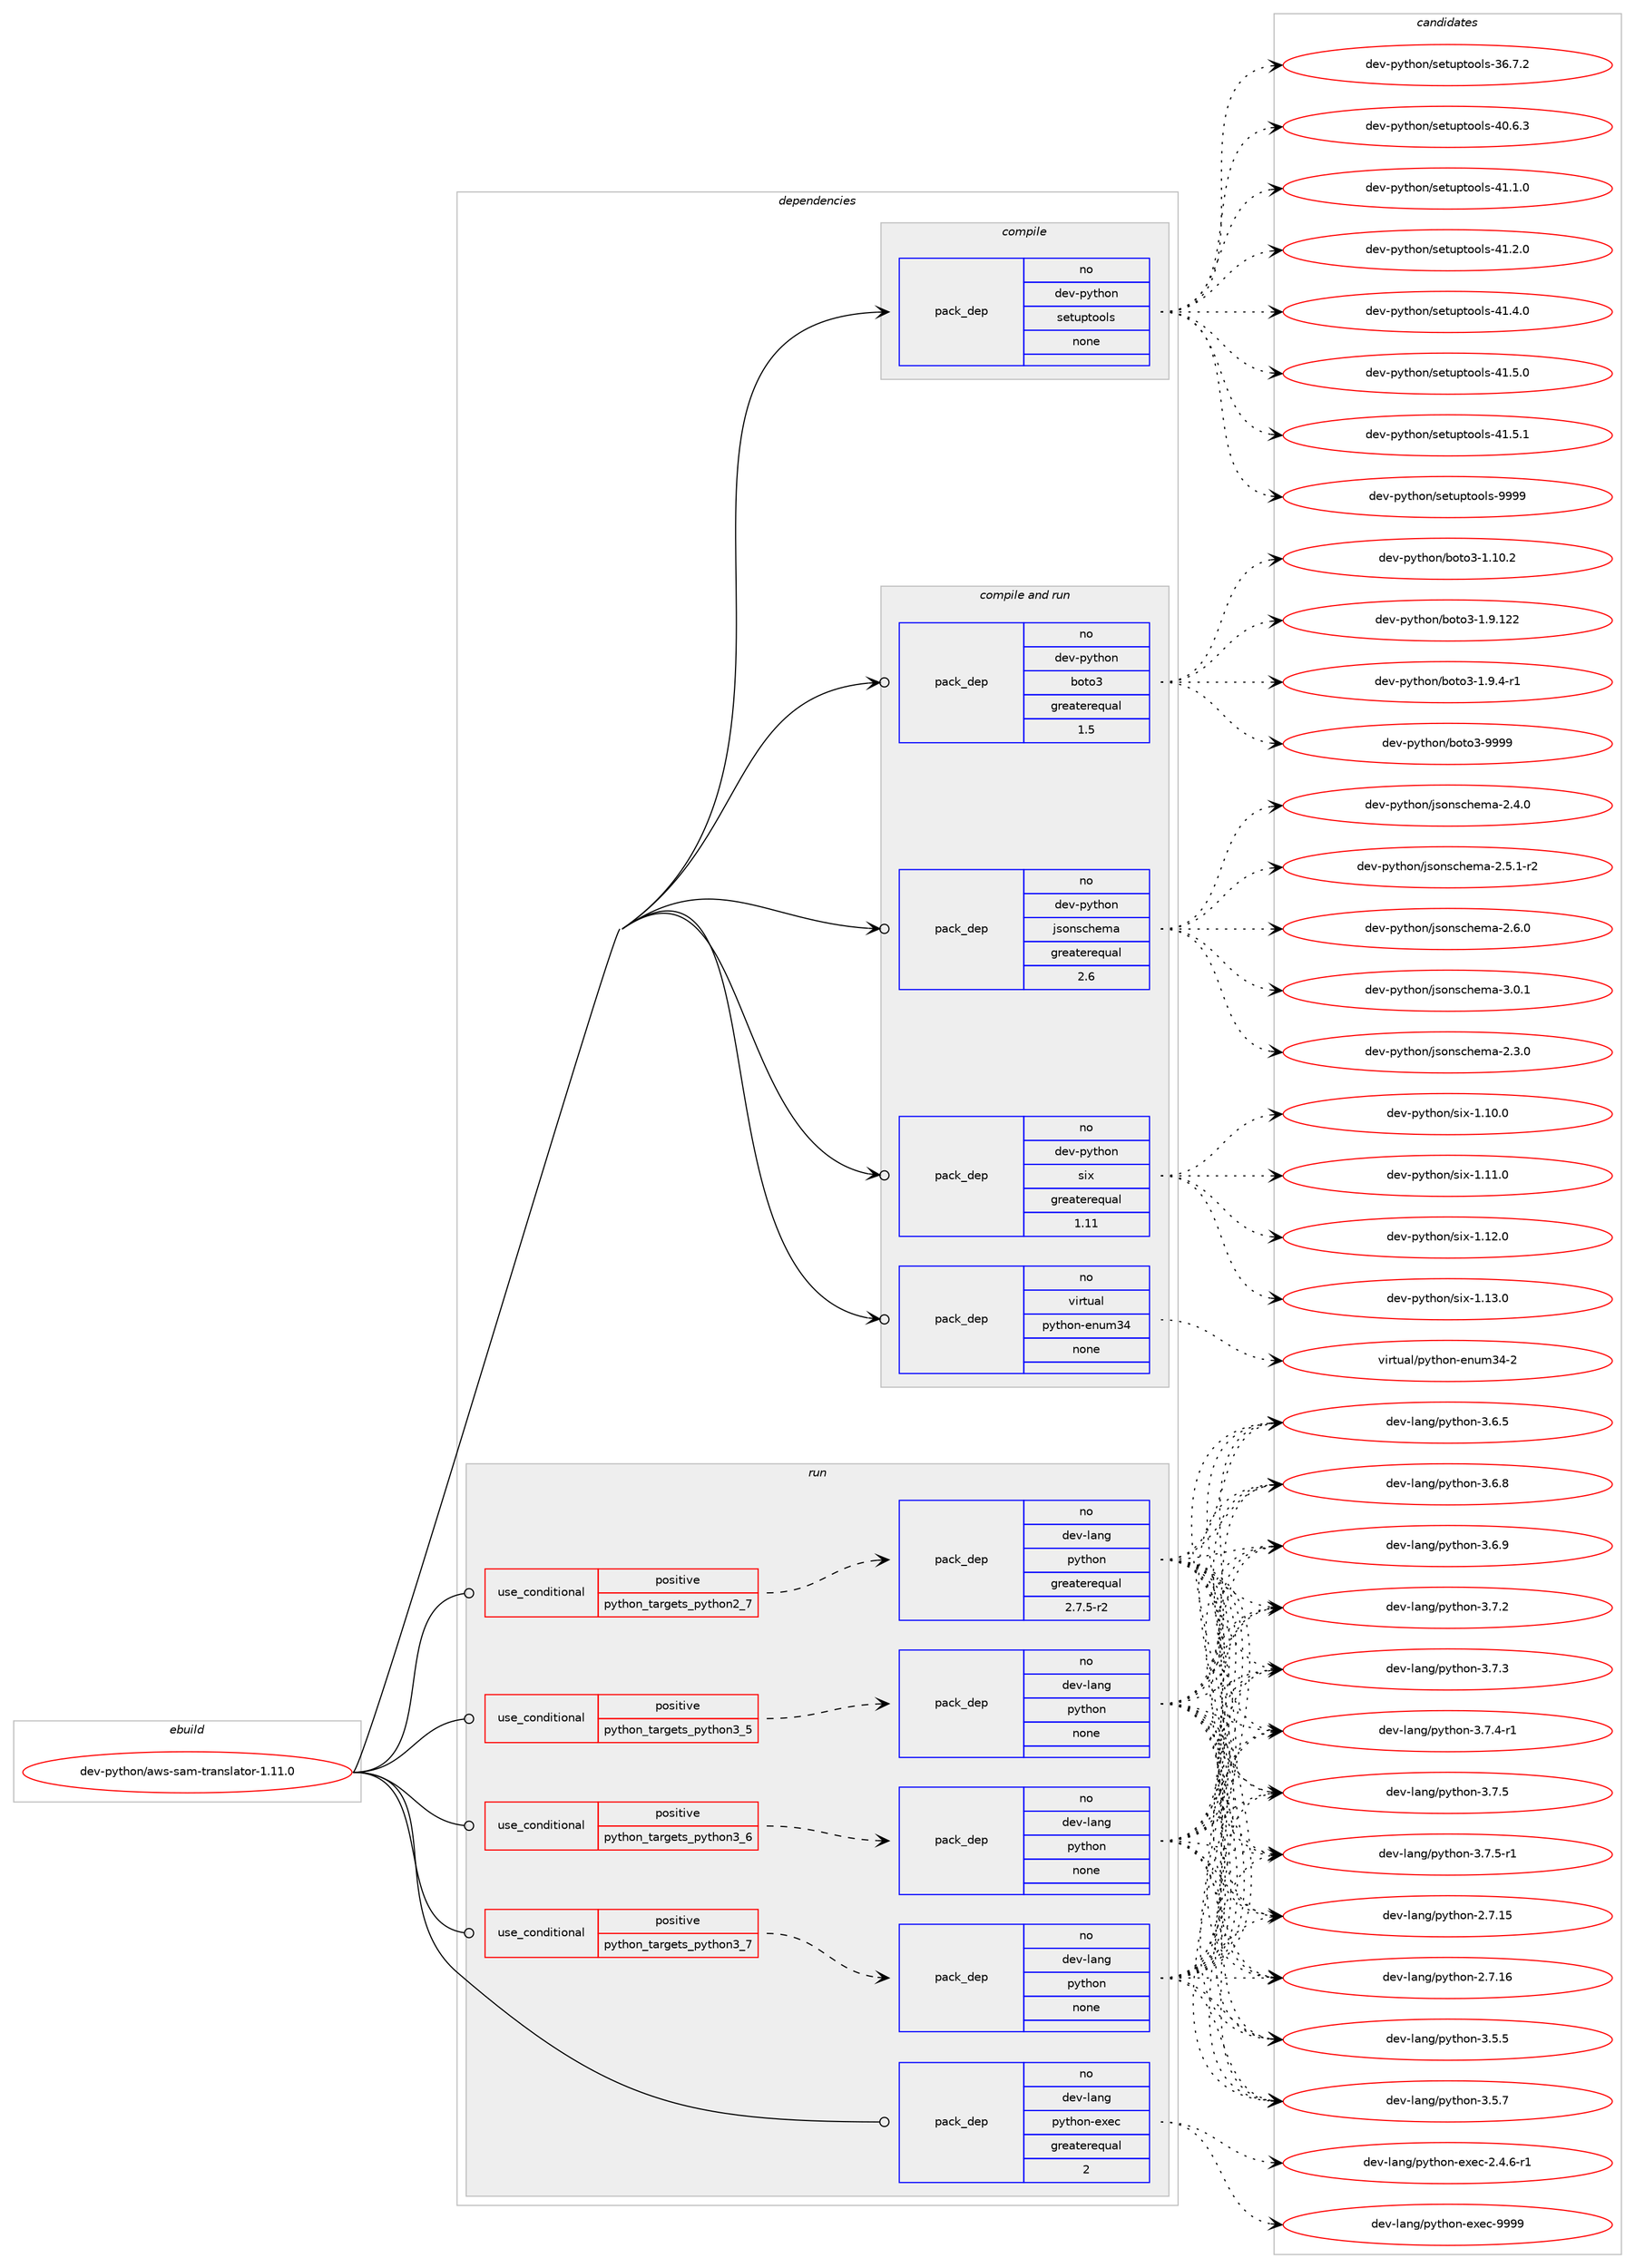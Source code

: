 digraph prolog {

# *************
# Graph options
# *************

newrank=true;
concentrate=true;
compound=true;
graph [rankdir=LR,fontname=Helvetica,fontsize=10,ranksep=1.5];#, ranksep=2.5, nodesep=0.2];
edge  [arrowhead=vee];
node  [fontname=Helvetica,fontsize=10];

# **********
# The ebuild
# **********

subgraph cluster_leftcol {
color=gray;
rank=same;
label=<<i>ebuild</i>>;
id [label="dev-python/aws-sam-translator-1.11.0", color=red, width=4, href="../dev-python/aws-sam-translator-1.11.0.svg"];
}

# ****************
# The dependencies
# ****************

subgraph cluster_midcol {
color=gray;
label=<<i>dependencies</i>>;
subgraph cluster_compile {
fillcolor="#eeeeee";
style=filled;
label=<<i>compile</i>>;
subgraph pack447323 {
dependency595676 [label=<<TABLE BORDER="0" CELLBORDER="1" CELLSPACING="0" CELLPADDING="4" WIDTH="220"><TR><TD ROWSPAN="6" CELLPADDING="30">pack_dep</TD></TR><TR><TD WIDTH="110">no</TD></TR><TR><TD>dev-python</TD></TR><TR><TD>setuptools</TD></TR><TR><TD>none</TD></TR><TR><TD></TD></TR></TABLE>>, shape=none, color=blue];
}
id:e -> dependency595676:w [weight=20,style="solid",arrowhead="vee"];
}
subgraph cluster_compileandrun {
fillcolor="#eeeeee";
style=filled;
label=<<i>compile and run</i>>;
subgraph pack447324 {
dependency595677 [label=<<TABLE BORDER="0" CELLBORDER="1" CELLSPACING="0" CELLPADDING="4" WIDTH="220"><TR><TD ROWSPAN="6" CELLPADDING="30">pack_dep</TD></TR><TR><TD WIDTH="110">no</TD></TR><TR><TD>dev-python</TD></TR><TR><TD>boto3</TD></TR><TR><TD>greaterequal</TD></TR><TR><TD>1.5</TD></TR></TABLE>>, shape=none, color=blue];
}
id:e -> dependency595677:w [weight=20,style="solid",arrowhead="odotvee"];
subgraph pack447325 {
dependency595678 [label=<<TABLE BORDER="0" CELLBORDER="1" CELLSPACING="0" CELLPADDING="4" WIDTH="220"><TR><TD ROWSPAN="6" CELLPADDING="30">pack_dep</TD></TR><TR><TD WIDTH="110">no</TD></TR><TR><TD>dev-python</TD></TR><TR><TD>jsonschema</TD></TR><TR><TD>greaterequal</TD></TR><TR><TD>2.6</TD></TR></TABLE>>, shape=none, color=blue];
}
id:e -> dependency595678:w [weight=20,style="solid",arrowhead="odotvee"];
subgraph pack447326 {
dependency595679 [label=<<TABLE BORDER="0" CELLBORDER="1" CELLSPACING="0" CELLPADDING="4" WIDTH="220"><TR><TD ROWSPAN="6" CELLPADDING="30">pack_dep</TD></TR><TR><TD WIDTH="110">no</TD></TR><TR><TD>dev-python</TD></TR><TR><TD>six</TD></TR><TR><TD>greaterequal</TD></TR><TR><TD>1.11</TD></TR></TABLE>>, shape=none, color=blue];
}
id:e -> dependency595679:w [weight=20,style="solid",arrowhead="odotvee"];
subgraph pack447327 {
dependency595680 [label=<<TABLE BORDER="0" CELLBORDER="1" CELLSPACING="0" CELLPADDING="4" WIDTH="220"><TR><TD ROWSPAN="6" CELLPADDING="30">pack_dep</TD></TR><TR><TD WIDTH="110">no</TD></TR><TR><TD>virtual</TD></TR><TR><TD>python-enum34</TD></TR><TR><TD>none</TD></TR><TR><TD></TD></TR></TABLE>>, shape=none, color=blue];
}
id:e -> dependency595680:w [weight=20,style="solid",arrowhead="odotvee"];
}
subgraph cluster_run {
fillcolor="#eeeeee";
style=filled;
label=<<i>run</i>>;
subgraph cond136580 {
dependency595681 [label=<<TABLE BORDER="0" CELLBORDER="1" CELLSPACING="0" CELLPADDING="4"><TR><TD ROWSPAN="3" CELLPADDING="10">use_conditional</TD></TR><TR><TD>positive</TD></TR><TR><TD>python_targets_python2_7</TD></TR></TABLE>>, shape=none, color=red];
subgraph pack447328 {
dependency595682 [label=<<TABLE BORDER="0" CELLBORDER="1" CELLSPACING="0" CELLPADDING="4" WIDTH="220"><TR><TD ROWSPAN="6" CELLPADDING="30">pack_dep</TD></TR><TR><TD WIDTH="110">no</TD></TR><TR><TD>dev-lang</TD></TR><TR><TD>python</TD></TR><TR><TD>greaterequal</TD></TR><TR><TD>2.7.5-r2</TD></TR></TABLE>>, shape=none, color=blue];
}
dependency595681:e -> dependency595682:w [weight=20,style="dashed",arrowhead="vee"];
}
id:e -> dependency595681:w [weight=20,style="solid",arrowhead="odot"];
subgraph cond136581 {
dependency595683 [label=<<TABLE BORDER="0" CELLBORDER="1" CELLSPACING="0" CELLPADDING="4"><TR><TD ROWSPAN="3" CELLPADDING="10">use_conditional</TD></TR><TR><TD>positive</TD></TR><TR><TD>python_targets_python3_5</TD></TR></TABLE>>, shape=none, color=red];
subgraph pack447329 {
dependency595684 [label=<<TABLE BORDER="0" CELLBORDER="1" CELLSPACING="0" CELLPADDING="4" WIDTH="220"><TR><TD ROWSPAN="6" CELLPADDING="30">pack_dep</TD></TR><TR><TD WIDTH="110">no</TD></TR><TR><TD>dev-lang</TD></TR><TR><TD>python</TD></TR><TR><TD>none</TD></TR><TR><TD></TD></TR></TABLE>>, shape=none, color=blue];
}
dependency595683:e -> dependency595684:w [weight=20,style="dashed",arrowhead="vee"];
}
id:e -> dependency595683:w [weight=20,style="solid",arrowhead="odot"];
subgraph cond136582 {
dependency595685 [label=<<TABLE BORDER="0" CELLBORDER="1" CELLSPACING="0" CELLPADDING="4"><TR><TD ROWSPAN="3" CELLPADDING="10">use_conditional</TD></TR><TR><TD>positive</TD></TR><TR><TD>python_targets_python3_6</TD></TR></TABLE>>, shape=none, color=red];
subgraph pack447330 {
dependency595686 [label=<<TABLE BORDER="0" CELLBORDER="1" CELLSPACING="0" CELLPADDING="4" WIDTH="220"><TR><TD ROWSPAN="6" CELLPADDING="30">pack_dep</TD></TR><TR><TD WIDTH="110">no</TD></TR><TR><TD>dev-lang</TD></TR><TR><TD>python</TD></TR><TR><TD>none</TD></TR><TR><TD></TD></TR></TABLE>>, shape=none, color=blue];
}
dependency595685:e -> dependency595686:w [weight=20,style="dashed",arrowhead="vee"];
}
id:e -> dependency595685:w [weight=20,style="solid",arrowhead="odot"];
subgraph cond136583 {
dependency595687 [label=<<TABLE BORDER="0" CELLBORDER="1" CELLSPACING="0" CELLPADDING="4"><TR><TD ROWSPAN="3" CELLPADDING="10">use_conditional</TD></TR><TR><TD>positive</TD></TR><TR><TD>python_targets_python3_7</TD></TR></TABLE>>, shape=none, color=red];
subgraph pack447331 {
dependency595688 [label=<<TABLE BORDER="0" CELLBORDER="1" CELLSPACING="0" CELLPADDING="4" WIDTH="220"><TR><TD ROWSPAN="6" CELLPADDING="30">pack_dep</TD></TR><TR><TD WIDTH="110">no</TD></TR><TR><TD>dev-lang</TD></TR><TR><TD>python</TD></TR><TR><TD>none</TD></TR><TR><TD></TD></TR></TABLE>>, shape=none, color=blue];
}
dependency595687:e -> dependency595688:w [weight=20,style="dashed",arrowhead="vee"];
}
id:e -> dependency595687:w [weight=20,style="solid",arrowhead="odot"];
subgraph pack447332 {
dependency595689 [label=<<TABLE BORDER="0" CELLBORDER="1" CELLSPACING="0" CELLPADDING="4" WIDTH="220"><TR><TD ROWSPAN="6" CELLPADDING="30">pack_dep</TD></TR><TR><TD WIDTH="110">no</TD></TR><TR><TD>dev-lang</TD></TR><TR><TD>python-exec</TD></TR><TR><TD>greaterequal</TD></TR><TR><TD>2</TD></TR></TABLE>>, shape=none, color=blue];
}
id:e -> dependency595689:w [weight=20,style="solid",arrowhead="odot"];
}
}

# **************
# The candidates
# **************

subgraph cluster_choices {
rank=same;
color=gray;
label=<<i>candidates</i>>;

subgraph choice447323 {
color=black;
nodesep=1;
choice100101118451121211161041111104711510111611711211611111110811545515446554650 [label="dev-python/setuptools-36.7.2", color=red, width=4,href="../dev-python/setuptools-36.7.2.svg"];
choice100101118451121211161041111104711510111611711211611111110811545524846544651 [label="dev-python/setuptools-40.6.3", color=red, width=4,href="../dev-python/setuptools-40.6.3.svg"];
choice100101118451121211161041111104711510111611711211611111110811545524946494648 [label="dev-python/setuptools-41.1.0", color=red, width=4,href="../dev-python/setuptools-41.1.0.svg"];
choice100101118451121211161041111104711510111611711211611111110811545524946504648 [label="dev-python/setuptools-41.2.0", color=red, width=4,href="../dev-python/setuptools-41.2.0.svg"];
choice100101118451121211161041111104711510111611711211611111110811545524946524648 [label="dev-python/setuptools-41.4.0", color=red, width=4,href="../dev-python/setuptools-41.4.0.svg"];
choice100101118451121211161041111104711510111611711211611111110811545524946534648 [label="dev-python/setuptools-41.5.0", color=red, width=4,href="../dev-python/setuptools-41.5.0.svg"];
choice100101118451121211161041111104711510111611711211611111110811545524946534649 [label="dev-python/setuptools-41.5.1", color=red, width=4,href="../dev-python/setuptools-41.5.1.svg"];
choice10010111845112121116104111110471151011161171121161111111081154557575757 [label="dev-python/setuptools-9999", color=red, width=4,href="../dev-python/setuptools-9999.svg"];
dependency595676:e -> choice100101118451121211161041111104711510111611711211611111110811545515446554650:w [style=dotted,weight="100"];
dependency595676:e -> choice100101118451121211161041111104711510111611711211611111110811545524846544651:w [style=dotted,weight="100"];
dependency595676:e -> choice100101118451121211161041111104711510111611711211611111110811545524946494648:w [style=dotted,weight="100"];
dependency595676:e -> choice100101118451121211161041111104711510111611711211611111110811545524946504648:w [style=dotted,weight="100"];
dependency595676:e -> choice100101118451121211161041111104711510111611711211611111110811545524946524648:w [style=dotted,weight="100"];
dependency595676:e -> choice100101118451121211161041111104711510111611711211611111110811545524946534648:w [style=dotted,weight="100"];
dependency595676:e -> choice100101118451121211161041111104711510111611711211611111110811545524946534649:w [style=dotted,weight="100"];
dependency595676:e -> choice10010111845112121116104111110471151011161171121161111111081154557575757:w [style=dotted,weight="100"];
}
subgraph choice447324 {
color=black;
nodesep=1;
choice1001011184511212111610411111047981111161115145494649484650 [label="dev-python/boto3-1.10.2", color=red, width=4,href="../dev-python/boto3-1.10.2.svg"];
choice100101118451121211161041111104798111116111514549465746495050 [label="dev-python/boto3-1.9.122", color=red, width=4,href="../dev-python/boto3-1.9.122.svg"];
choice100101118451121211161041111104798111116111514549465746524511449 [label="dev-python/boto3-1.9.4-r1", color=red, width=4,href="../dev-python/boto3-1.9.4-r1.svg"];
choice100101118451121211161041111104798111116111514557575757 [label="dev-python/boto3-9999", color=red, width=4,href="../dev-python/boto3-9999.svg"];
dependency595677:e -> choice1001011184511212111610411111047981111161115145494649484650:w [style=dotted,weight="100"];
dependency595677:e -> choice100101118451121211161041111104798111116111514549465746495050:w [style=dotted,weight="100"];
dependency595677:e -> choice100101118451121211161041111104798111116111514549465746524511449:w [style=dotted,weight="100"];
dependency595677:e -> choice100101118451121211161041111104798111116111514557575757:w [style=dotted,weight="100"];
}
subgraph choice447325 {
color=black;
nodesep=1;
choice10010111845112121116104111110471061151111101159910410110997455046514648 [label="dev-python/jsonschema-2.3.0", color=red, width=4,href="../dev-python/jsonschema-2.3.0.svg"];
choice10010111845112121116104111110471061151111101159910410110997455046524648 [label="dev-python/jsonschema-2.4.0", color=red, width=4,href="../dev-python/jsonschema-2.4.0.svg"];
choice100101118451121211161041111104710611511111011599104101109974550465346494511450 [label="dev-python/jsonschema-2.5.1-r2", color=red, width=4,href="../dev-python/jsonschema-2.5.1-r2.svg"];
choice10010111845112121116104111110471061151111101159910410110997455046544648 [label="dev-python/jsonschema-2.6.0", color=red, width=4,href="../dev-python/jsonschema-2.6.0.svg"];
choice10010111845112121116104111110471061151111101159910410110997455146484649 [label="dev-python/jsonschema-3.0.1", color=red, width=4,href="../dev-python/jsonschema-3.0.1.svg"];
dependency595678:e -> choice10010111845112121116104111110471061151111101159910410110997455046514648:w [style=dotted,weight="100"];
dependency595678:e -> choice10010111845112121116104111110471061151111101159910410110997455046524648:w [style=dotted,weight="100"];
dependency595678:e -> choice100101118451121211161041111104710611511111011599104101109974550465346494511450:w [style=dotted,weight="100"];
dependency595678:e -> choice10010111845112121116104111110471061151111101159910410110997455046544648:w [style=dotted,weight="100"];
dependency595678:e -> choice10010111845112121116104111110471061151111101159910410110997455146484649:w [style=dotted,weight="100"];
}
subgraph choice447326 {
color=black;
nodesep=1;
choice100101118451121211161041111104711510512045494649484648 [label="dev-python/six-1.10.0", color=red, width=4,href="../dev-python/six-1.10.0.svg"];
choice100101118451121211161041111104711510512045494649494648 [label="dev-python/six-1.11.0", color=red, width=4,href="../dev-python/six-1.11.0.svg"];
choice100101118451121211161041111104711510512045494649504648 [label="dev-python/six-1.12.0", color=red, width=4,href="../dev-python/six-1.12.0.svg"];
choice100101118451121211161041111104711510512045494649514648 [label="dev-python/six-1.13.0", color=red, width=4,href="../dev-python/six-1.13.0.svg"];
dependency595679:e -> choice100101118451121211161041111104711510512045494649484648:w [style=dotted,weight="100"];
dependency595679:e -> choice100101118451121211161041111104711510512045494649494648:w [style=dotted,weight="100"];
dependency595679:e -> choice100101118451121211161041111104711510512045494649504648:w [style=dotted,weight="100"];
dependency595679:e -> choice100101118451121211161041111104711510512045494649514648:w [style=dotted,weight="100"];
}
subgraph choice447327 {
color=black;
nodesep=1;
choice11810511411611797108471121211161041111104510111011710951524550 [label="virtual/python-enum34-2", color=red, width=4,href="../virtual/python-enum34-2.svg"];
dependency595680:e -> choice11810511411611797108471121211161041111104510111011710951524550:w [style=dotted,weight="100"];
}
subgraph choice447328 {
color=black;
nodesep=1;
choice10010111845108971101034711212111610411111045504655464953 [label="dev-lang/python-2.7.15", color=red, width=4,href="../dev-lang/python-2.7.15.svg"];
choice10010111845108971101034711212111610411111045504655464954 [label="dev-lang/python-2.7.16", color=red, width=4,href="../dev-lang/python-2.7.16.svg"];
choice100101118451089711010347112121116104111110455146534653 [label="dev-lang/python-3.5.5", color=red, width=4,href="../dev-lang/python-3.5.5.svg"];
choice100101118451089711010347112121116104111110455146534655 [label="dev-lang/python-3.5.7", color=red, width=4,href="../dev-lang/python-3.5.7.svg"];
choice100101118451089711010347112121116104111110455146544653 [label="dev-lang/python-3.6.5", color=red, width=4,href="../dev-lang/python-3.6.5.svg"];
choice100101118451089711010347112121116104111110455146544656 [label="dev-lang/python-3.6.8", color=red, width=4,href="../dev-lang/python-3.6.8.svg"];
choice100101118451089711010347112121116104111110455146544657 [label="dev-lang/python-3.6.9", color=red, width=4,href="../dev-lang/python-3.6.9.svg"];
choice100101118451089711010347112121116104111110455146554650 [label="dev-lang/python-3.7.2", color=red, width=4,href="../dev-lang/python-3.7.2.svg"];
choice100101118451089711010347112121116104111110455146554651 [label="dev-lang/python-3.7.3", color=red, width=4,href="../dev-lang/python-3.7.3.svg"];
choice1001011184510897110103471121211161041111104551465546524511449 [label="dev-lang/python-3.7.4-r1", color=red, width=4,href="../dev-lang/python-3.7.4-r1.svg"];
choice100101118451089711010347112121116104111110455146554653 [label="dev-lang/python-3.7.5", color=red, width=4,href="../dev-lang/python-3.7.5.svg"];
choice1001011184510897110103471121211161041111104551465546534511449 [label="dev-lang/python-3.7.5-r1", color=red, width=4,href="../dev-lang/python-3.7.5-r1.svg"];
dependency595682:e -> choice10010111845108971101034711212111610411111045504655464953:w [style=dotted,weight="100"];
dependency595682:e -> choice10010111845108971101034711212111610411111045504655464954:w [style=dotted,weight="100"];
dependency595682:e -> choice100101118451089711010347112121116104111110455146534653:w [style=dotted,weight="100"];
dependency595682:e -> choice100101118451089711010347112121116104111110455146534655:w [style=dotted,weight="100"];
dependency595682:e -> choice100101118451089711010347112121116104111110455146544653:w [style=dotted,weight="100"];
dependency595682:e -> choice100101118451089711010347112121116104111110455146544656:w [style=dotted,weight="100"];
dependency595682:e -> choice100101118451089711010347112121116104111110455146544657:w [style=dotted,weight="100"];
dependency595682:e -> choice100101118451089711010347112121116104111110455146554650:w [style=dotted,weight="100"];
dependency595682:e -> choice100101118451089711010347112121116104111110455146554651:w [style=dotted,weight="100"];
dependency595682:e -> choice1001011184510897110103471121211161041111104551465546524511449:w [style=dotted,weight="100"];
dependency595682:e -> choice100101118451089711010347112121116104111110455146554653:w [style=dotted,weight="100"];
dependency595682:e -> choice1001011184510897110103471121211161041111104551465546534511449:w [style=dotted,weight="100"];
}
subgraph choice447329 {
color=black;
nodesep=1;
choice10010111845108971101034711212111610411111045504655464953 [label="dev-lang/python-2.7.15", color=red, width=4,href="../dev-lang/python-2.7.15.svg"];
choice10010111845108971101034711212111610411111045504655464954 [label="dev-lang/python-2.7.16", color=red, width=4,href="../dev-lang/python-2.7.16.svg"];
choice100101118451089711010347112121116104111110455146534653 [label="dev-lang/python-3.5.5", color=red, width=4,href="../dev-lang/python-3.5.5.svg"];
choice100101118451089711010347112121116104111110455146534655 [label="dev-lang/python-3.5.7", color=red, width=4,href="../dev-lang/python-3.5.7.svg"];
choice100101118451089711010347112121116104111110455146544653 [label="dev-lang/python-3.6.5", color=red, width=4,href="../dev-lang/python-3.6.5.svg"];
choice100101118451089711010347112121116104111110455146544656 [label="dev-lang/python-3.6.8", color=red, width=4,href="../dev-lang/python-3.6.8.svg"];
choice100101118451089711010347112121116104111110455146544657 [label="dev-lang/python-3.6.9", color=red, width=4,href="../dev-lang/python-3.6.9.svg"];
choice100101118451089711010347112121116104111110455146554650 [label="dev-lang/python-3.7.2", color=red, width=4,href="../dev-lang/python-3.7.2.svg"];
choice100101118451089711010347112121116104111110455146554651 [label="dev-lang/python-3.7.3", color=red, width=4,href="../dev-lang/python-3.7.3.svg"];
choice1001011184510897110103471121211161041111104551465546524511449 [label="dev-lang/python-3.7.4-r1", color=red, width=4,href="../dev-lang/python-3.7.4-r1.svg"];
choice100101118451089711010347112121116104111110455146554653 [label="dev-lang/python-3.7.5", color=red, width=4,href="../dev-lang/python-3.7.5.svg"];
choice1001011184510897110103471121211161041111104551465546534511449 [label="dev-lang/python-3.7.5-r1", color=red, width=4,href="../dev-lang/python-3.7.5-r1.svg"];
dependency595684:e -> choice10010111845108971101034711212111610411111045504655464953:w [style=dotted,weight="100"];
dependency595684:e -> choice10010111845108971101034711212111610411111045504655464954:w [style=dotted,weight="100"];
dependency595684:e -> choice100101118451089711010347112121116104111110455146534653:w [style=dotted,weight="100"];
dependency595684:e -> choice100101118451089711010347112121116104111110455146534655:w [style=dotted,weight="100"];
dependency595684:e -> choice100101118451089711010347112121116104111110455146544653:w [style=dotted,weight="100"];
dependency595684:e -> choice100101118451089711010347112121116104111110455146544656:w [style=dotted,weight="100"];
dependency595684:e -> choice100101118451089711010347112121116104111110455146544657:w [style=dotted,weight="100"];
dependency595684:e -> choice100101118451089711010347112121116104111110455146554650:w [style=dotted,weight="100"];
dependency595684:e -> choice100101118451089711010347112121116104111110455146554651:w [style=dotted,weight="100"];
dependency595684:e -> choice1001011184510897110103471121211161041111104551465546524511449:w [style=dotted,weight="100"];
dependency595684:e -> choice100101118451089711010347112121116104111110455146554653:w [style=dotted,weight="100"];
dependency595684:e -> choice1001011184510897110103471121211161041111104551465546534511449:w [style=dotted,weight="100"];
}
subgraph choice447330 {
color=black;
nodesep=1;
choice10010111845108971101034711212111610411111045504655464953 [label="dev-lang/python-2.7.15", color=red, width=4,href="../dev-lang/python-2.7.15.svg"];
choice10010111845108971101034711212111610411111045504655464954 [label="dev-lang/python-2.7.16", color=red, width=4,href="../dev-lang/python-2.7.16.svg"];
choice100101118451089711010347112121116104111110455146534653 [label="dev-lang/python-3.5.5", color=red, width=4,href="../dev-lang/python-3.5.5.svg"];
choice100101118451089711010347112121116104111110455146534655 [label="dev-lang/python-3.5.7", color=red, width=4,href="../dev-lang/python-3.5.7.svg"];
choice100101118451089711010347112121116104111110455146544653 [label="dev-lang/python-3.6.5", color=red, width=4,href="../dev-lang/python-3.6.5.svg"];
choice100101118451089711010347112121116104111110455146544656 [label="dev-lang/python-3.6.8", color=red, width=4,href="../dev-lang/python-3.6.8.svg"];
choice100101118451089711010347112121116104111110455146544657 [label="dev-lang/python-3.6.9", color=red, width=4,href="../dev-lang/python-3.6.9.svg"];
choice100101118451089711010347112121116104111110455146554650 [label="dev-lang/python-3.7.2", color=red, width=4,href="../dev-lang/python-3.7.2.svg"];
choice100101118451089711010347112121116104111110455146554651 [label="dev-lang/python-3.7.3", color=red, width=4,href="../dev-lang/python-3.7.3.svg"];
choice1001011184510897110103471121211161041111104551465546524511449 [label="dev-lang/python-3.7.4-r1", color=red, width=4,href="../dev-lang/python-3.7.4-r1.svg"];
choice100101118451089711010347112121116104111110455146554653 [label="dev-lang/python-3.7.5", color=red, width=4,href="../dev-lang/python-3.7.5.svg"];
choice1001011184510897110103471121211161041111104551465546534511449 [label="dev-lang/python-3.7.5-r1", color=red, width=4,href="../dev-lang/python-3.7.5-r1.svg"];
dependency595686:e -> choice10010111845108971101034711212111610411111045504655464953:w [style=dotted,weight="100"];
dependency595686:e -> choice10010111845108971101034711212111610411111045504655464954:w [style=dotted,weight="100"];
dependency595686:e -> choice100101118451089711010347112121116104111110455146534653:w [style=dotted,weight="100"];
dependency595686:e -> choice100101118451089711010347112121116104111110455146534655:w [style=dotted,weight="100"];
dependency595686:e -> choice100101118451089711010347112121116104111110455146544653:w [style=dotted,weight="100"];
dependency595686:e -> choice100101118451089711010347112121116104111110455146544656:w [style=dotted,weight="100"];
dependency595686:e -> choice100101118451089711010347112121116104111110455146544657:w [style=dotted,weight="100"];
dependency595686:e -> choice100101118451089711010347112121116104111110455146554650:w [style=dotted,weight="100"];
dependency595686:e -> choice100101118451089711010347112121116104111110455146554651:w [style=dotted,weight="100"];
dependency595686:e -> choice1001011184510897110103471121211161041111104551465546524511449:w [style=dotted,weight="100"];
dependency595686:e -> choice100101118451089711010347112121116104111110455146554653:w [style=dotted,weight="100"];
dependency595686:e -> choice1001011184510897110103471121211161041111104551465546534511449:w [style=dotted,weight="100"];
}
subgraph choice447331 {
color=black;
nodesep=1;
choice10010111845108971101034711212111610411111045504655464953 [label="dev-lang/python-2.7.15", color=red, width=4,href="../dev-lang/python-2.7.15.svg"];
choice10010111845108971101034711212111610411111045504655464954 [label="dev-lang/python-2.7.16", color=red, width=4,href="../dev-lang/python-2.7.16.svg"];
choice100101118451089711010347112121116104111110455146534653 [label="dev-lang/python-3.5.5", color=red, width=4,href="../dev-lang/python-3.5.5.svg"];
choice100101118451089711010347112121116104111110455146534655 [label="dev-lang/python-3.5.7", color=red, width=4,href="../dev-lang/python-3.5.7.svg"];
choice100101118451089711010347112121116104111110455146544653 [label="dev-lang/python-3.6.5", color=red, width=4,href="../dev-lang/python-3.6.5.svg"];
choice100101118451089711010347112121116104111110455146544656 [label="dev-lang/python-3.6.8", color=red, width=4,href="../dev-lang/python-3.6.8.svg"];
choice100101118451089711010347112121116104111110455146544657 [label="dev-lang/python-3.6.9", color=red, width=4,href="../dev-lang/python-3.6.9.svg"];
choice100101118451089711010347112121116104111110455146554650 [label="dev-lang/python-3.7.2", color=red, width=4,href="../dev-lang/python-3.7.2.svg"];
choice100101118451089711010347112121116104111110455146554651 [label="dev-lang/python-3.7.3", color=red, width=4,href="../dev-lang/python-3.7.3.svg"];
choice1001011184510897110103471121211161041111104551465546524511449 [label="dev-lang/python-3.7.4-r1", color=red, width=4,href="../dev-lang/python-3.7.4-r1.svg"];
choice100101118451089711010347112121116104111110455146554653 [label="dev-lang/python-3.7.5", color=red, width=4,href="../dev-lang/python-3.7.5.svg"];
choice1001011184510897110103471121211161041111104551465546534511449 [label="dev-lang/python-3.7.5-r1", color=red, width=4,href="../dev-lang/python-3.7.5-r1.svg"];
dependency595688:e -> choice10010111845108971101034711212111610411111045504655464953:w [style=dotted,weight="100"];
dependency595688:e -> choice10010111845108971101034711212111610411111045504655464954:w [style=dotted,weight="100"];
dependency595688:e -> choice100101118451089711010347112121116104111110455146534653:w [style=dotted,weight="100"];
dependency595688:e -> choice100101118451089711010347112121116104111110455146534655:w [style=dotted,weight="100"];
dependency595688:e -> choice100101118451089711010347112121116104111110455146544653:w [style=dotted,weight="100"];
dependency595688:e -> choice100101118451089711010347112121116104111110455146544656:w [style=dotted,weight="100"];
dependency595688:e -> choice100101118451089711010347112121116104111110455146544657:w [style=dotted,weight="100"];
dependency595688:e -> choice100101118451089711010347112121116104111110455146554650:w [style=dotted,weight="100"];
dependency595688:e -> choice100101118451089711010347112121116104111110455146554651:w [style=dotted,weight="100"];
dependency595688:e -> choice1001011184510897110103471121211161041111104551465546524511449:w [style=dotted,weight="100"];
dependency595688:e -> choice100101118451089711010347112121116104111110455146554653:w [style=dotted,weight="100"];
dependency595688:e -> choice1001011184510897110103471121211161041111104551465546534511449:w [style=dotted,weight="100"];
}
subgraph choice447332 {
color=black;
nodesep=1;
choice10010111845108971101034711212111610411111045101120101994550465246544511449 [label="dev-lang/python-exec-2.4.6-r1", color=red, width=4,href="../dev-lang/python-exec-2.4.6-r1.svg"];
choice10010111845108971101034711212111610411111045101120101994557575757 [label="dev-lang/python-exec-9999", color=red, width=4,href="../dev-lang/python-exec-9999.svg"];
dependency595689:e -> choice10010111845108971101034711212111610411111045101120101994550465246544511449:w [style=dotted,weight="100"];
dependency595689:e -> choice10010111845108971101034711212111610411111045101120101994557575757:w [style=dotted,weight="100"];
}
}

}
